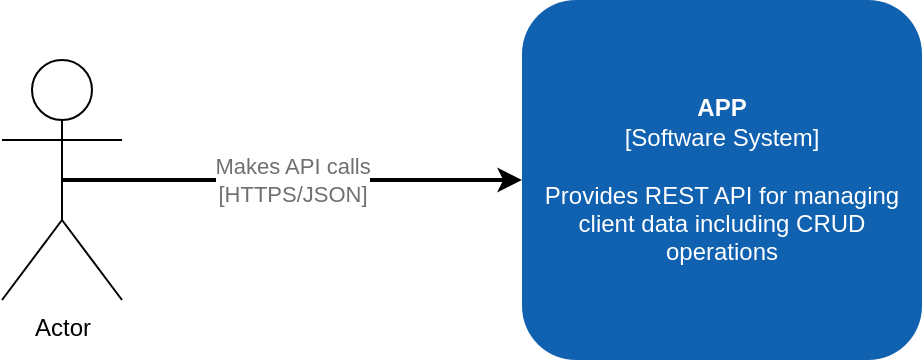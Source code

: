 <mxfile version="27.1.4">
  <diagram name="C4-Level1-SystemContext" id="c4acf3e9-155e-7222-9cf6-157b1a14988f">
    <mxGraphModel dx="1809" dy="1110" grid="1" gridSize="10" guides="1" tooltips="1" connect="1" arrows="1" fold="1" page="1" pageScale="1" pageWidth="827" pageHeight="1169" math="0" shadow="0">
      <root>
        <mxCell id="0" />
        <mxCell id="1" parent="0" />
        <mxCell id="system1" value="&lt;b&gt;APP&lt;/b&gt;&lt;br&gt;[Software System]&lt;br&gt;&lt;br&gt;Provides REST API for managing client data including CRUD operations" style="rounded=1;whiteSpace=wrap;html=1;fillColor=#1061B0;strokeColor=none;fontColor=#ffffff;align=center;verticalAlign=middle;fontStyle=0;fontSize=12;labelBackgroundColor=none;" parent="1" vertex="1">
          <mxGeometry x="500" y="150" width="200" height="180" as="geometry" />
        </mxCell>
        <mxCell id="rel1" value="Makes API calls&lt;br&gt;[HTTPS/JSON]" style="edgeStyle=orthogonalEdgeStyle;rounded=0;orthogonalLoop=1;jettySize=auto;html=1;strokeWidth=2;fontColor=#707070;jumpStyle=none;fillColor=#ffffff;exitX=0.5;exitY=0.5;exitDx=0;exitDy=0;exitPerimeter=0;" parent="1" source="Ax5_jnm-B6OHIKVMbrOC-1" target="system1" edge="1">
          <mxGeometry relative="1" as="geometry">
            <mxPoint x="375" y="240" as="targetPoint" />
            <mxPoint x="350" y="240" as="sourcePoint" />
          </mxGeometry>
        </mxCell>
        <mxCell id="Ax5_jnm-B6OHIKVMbrOC-1" value="Actor" style="shape=umlActor;verticalLabelPosition=bottom;verticalAlign=top;html=1;outlineConnect=0;" vertex="1" parent="1">
          <mxGeometry x="240" y="180" width="60" height="120" as="geometry" />
        </mxCell>
      </root>
    </mxGraphModel>
  </diagram>
</mxfile>
